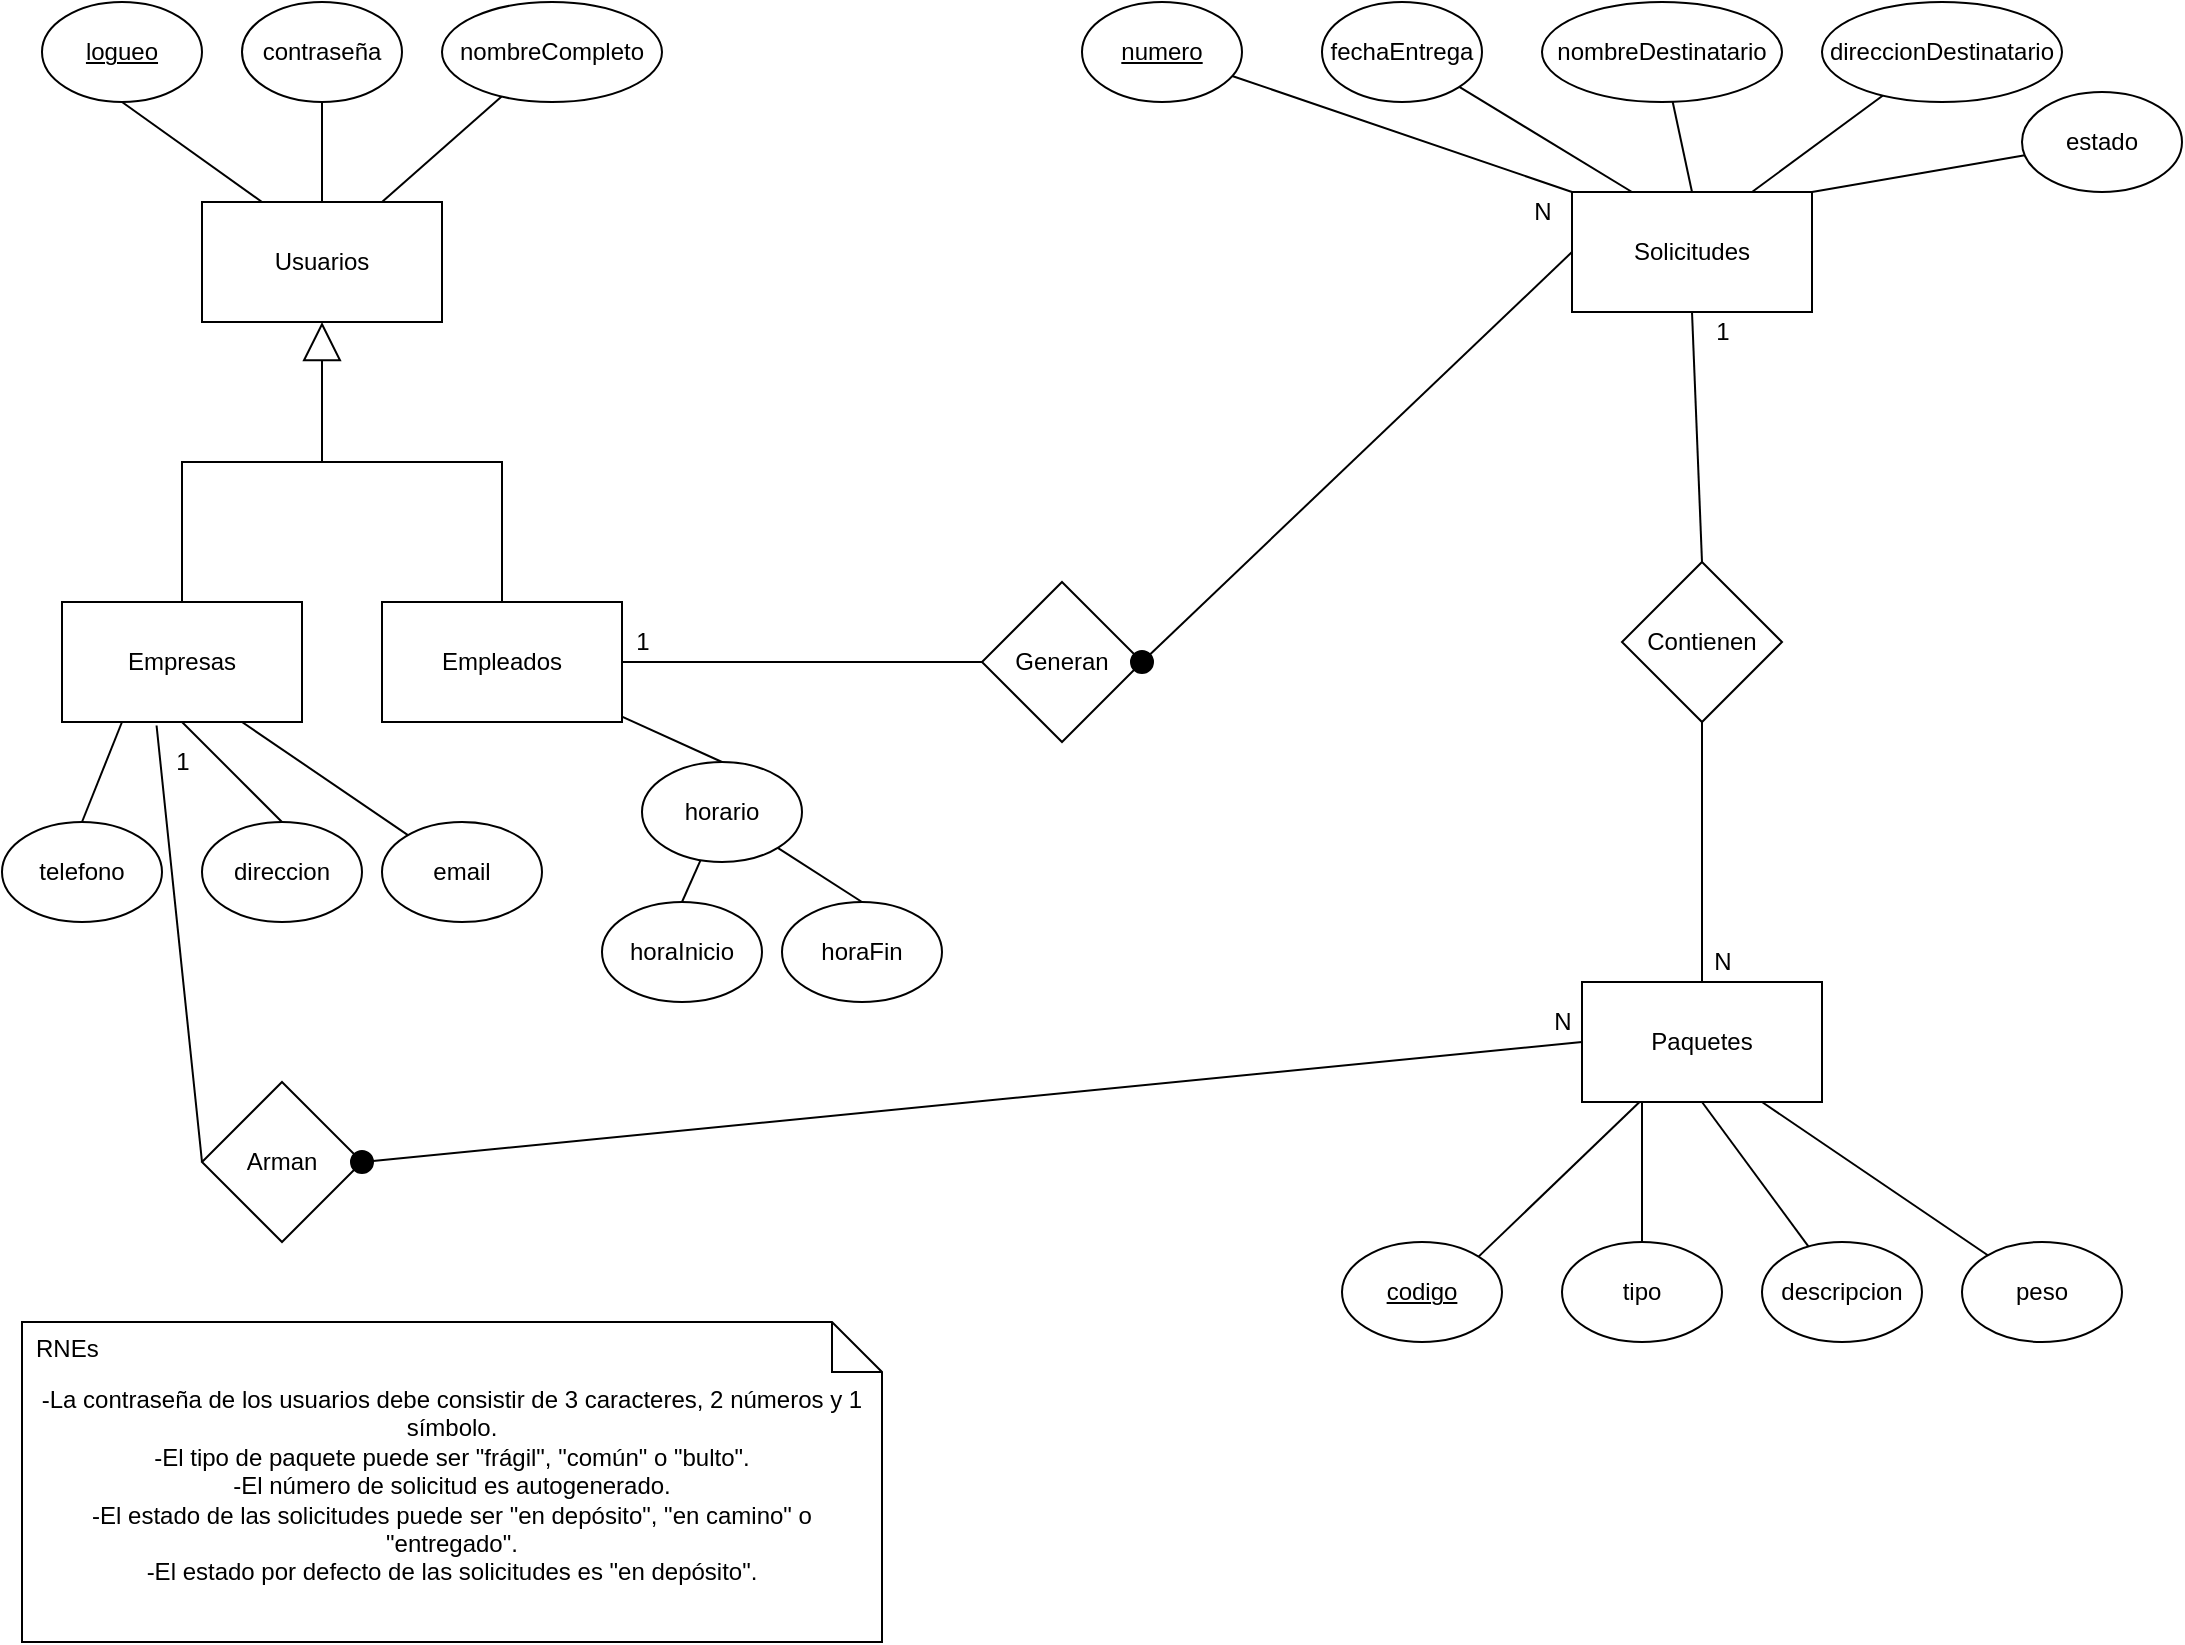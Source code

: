 <mxfile version="14.1.0"><diagram id="2tkwoxJqVXgljSDyg6jt" name="Page-1"><mxGraphModel dx="782" dy="472" grid="1" gridSize="10" guides="1" tooltips="1" connect="1" arrows="1" fold="1" page="1" pageScale="1" pageWidth="1100" pageHeight="850" math="0" shadow="0"><root><mxCell id="0"/><mxCell id="1" parent="0"/><mxCell id="aUkGh8IYDIH5MSNsxd3G-20" style="rounded=0;orthogonalLoop=1;jettySize=auto;html=1;entryX=0.5;entryY=1;entryDx=0;entryDy=0;endArrow=none;endFill=0;endSize=17;strokeWidth=1;exitX=0.25;exitY=0;exitDx=0;exitDy=0;" parent="1" source="aUkGh8IYDIH5MSNsxd3G-1" target="aUkGh8IYDIH5MSNsxd3G-4" edge="1"><mxGeometry relative="1" as="geometry"/></mxCell><mxCell id="aUkGh8IYDIH5MSNsxd3G-1" value="Usuarios" style="rounded=0;whiteSpace=wrap;html=1;" parent="1" vertex="1"><mxGeometry x="100" y="120" width="120" height="60" as="geometry"/></mxCell><mxCell id="aUkGh8IYDIH5MSNsxd3G-2" value="Solicitudes" style="rounded=0;whiteSpace=wrap;html=1;" parent="1" vertex="1"><mxGeometry x="785" y="115" width="120" height="60" as="geometry"/></mxCell><mxCell id="aUkGh8IYDIH5MSNsxd3G-17" style="edgeStyle=orthogonalEdgeStyle;rounded=0;orthogonalLoop=1;jettySize=auto;html=1;entryX=0.5;entryY=1;entryDx=0;entryDy=0;endArrow=block;endFill=0;strokeWidth=1;endSize=17;" parent="1" source="aUkGh8IYDIH5MSNsxd3G-3" target="aUkGh8IYDIH5MSNsxd3G-1" edge="1"><mxGeometry relative="1" as="geometry"><Array as="points"><mxPoint x="90" y="250"/><mxPoint x="160" y="250"/></Array></mxGeometry></mxCell><mxCell id="aUkGh8IYDIH5MSNsxd3G-32" style="edgeStyle=none;rounded=0;orthogonalLoop=1;jettySize=auto;html=1;entryX=0.5;entryY=0;entryDx=0;entryDy=0;endArrow=none;endFill=0;endSize=17;strokeWidth=1;exitX=0.25;exitY=1;exitDx=0;exitDy=0;" parent="1" source="aUkGh8IYDIH5MSNsxd3G-3" target="aUkGh8IYDIH5MSNsxd3G-29" edge="1"><mxGeometry relative="1" as="geometry"/></mxCell><mxCell id="aUkGh8IYDIH5MSNsxd3G-33" style="edgeStyle=none;rounded=0;orthogonalLoop=1;jettySize=auto;html=1;endArrow=none;endFill=0;endSize=17;strokeWidth=1;entryX=0.5;entryY=0;entryDx=0;entryDy=0;exitX=0.5;exitY=1;exitDx=0;exitDy=0;" parent="1" source="aUkGh8IYDIH5MSNsxd3G-3" target="aUkGh8IYDIH5MSNsxd3G-11" edge="1"><mxGeometry relative="1" as="geometry"/></mxCell><mxCell id="7rc_gNW1dqgFT3RlkiD--6" style="edgeStyle=none;rounded=0;orthogonalLoop=1;jettySize=auto;html=1;entryX=0;entryY=0.5;entryDx=0;entryDy=0;endArrow=none;endFill=0;endSize=11;exitX=0.394;exitY=1.029;exitDx=0;exitDy=0;exitPerimeter=0;" parent="1" source="aUkGh8IYDIH5MSNsxd3G-3" target="7rc_gNW1dqgFT3RlkiD--4" edge="1"><mxGeometry relative="1" as="geometry"><mxPoint x="120" y="580" as="sourcePoint"/></mxGeometry></mxCell><mxCell id="aUkGh8IYDIH5MSNsxd3G-3" value="Empresas" style="rounded=0;whiteSpace=wrap;html=1;" parent="1" vertex="1"><mxGeometry x="30" y="320" width="120" height="60" as="geometry"/></mxCell><mxCell id="aUkGh8IYDIH5MSNsxd3G-4" value="&lt;u&gt;logueo&lt;/u&gt;" style="ellipse;whiteSpace=wrap;html=1;" parent="1" vertex="1"><mxGeometry x="20" y="20" width="80" height="50" as="geometry"/></mxCell><mxCell id="aUkGh8IYDIH5MSNsxd3G-21" style="edgeStyle=none;rounded=0;orthogonalLoop=1;jettySize=auto;html=1;entryX=0.75;entryY=0;entryDx=0;entryDy=0;endArrow=none;endFill=0;endSize=17;strokeWidth=1;" parent="1" source="aUkGh8IYDIH5MSNsxd3G-10" target="aUkGh8IYDIH5MSNsxd3G-1" edge="1"><mxGeometry relative="1" as="geometry"/></mxCell><mxCell id="aUkGh8IYDIH5MSNsxd3G-10" value="nombreCompleto" style="ellipse;whiteSpace=wrap;html=1;" parent="1" vertex="1"><mxGeometry x="220" y="20" width="110" height="50" as="geometry"/></mxCell><mxCell id="aUkGh8IYDIH5MSNsxd3G-11" value="direccion" style="ellipse;whiteSpace=wrap;html=1;" parent="1" vertex="1"><mxGeometry x="100" y="430" width="80" height="50" as="geometry"/></mxCell><mxCell id="aUkGh8IYDIH5MSNsxd3G-12" value="&lt;u&gt;codigo&lt;/u&gt;" style="ellipse;whiteSpace=wrap;html=1;" parent="1" vertex="1"><mxGeometry x="670" y="640" width="80" height="50" as="geometry"/></mxCell><mxCell id="aUkGh8IYDIH5MSNsxd3G-18" style="edgeStyle=orthogonalEdgeStyle;rounded=0;orthogonalLoop=1;jettySize=auto;html=1;endArrow=none;endFill=0;exitX=0.5;exitY=0;exitDx=0;exitDy=0;" parent="1" edge="1"><mxGeometry relative="1" as="geometry"><mxPoint x="250" y="320" as="sourcePoint"/><mxPoint x="160" y="250" as="targetPoint"/><Array as="points"><mxPoint x="250" y="250"/><mxPoint x="164" y="250"/></Array></mxGeometry></mxCell><mxCell id="aUkGh8IYDIH5MSNsxd3G-40" style="edgeStyle=none;rounded=0;orthogonalLoop=1;jettySize=auto;html=1;entryX=0.5;entryY=0;entryDx=0;entryDy=0;endArrow=none;endFill=0;endSize=17;strokeWidth=1;" parent="1" source="aUkGh8IYDIH5MSNsxd3G-13" target="aUkGh8IYDIH5MSNsxd3G-38" edge="1"><mxGeometry relative="1" as="geometry"/></mxCell><mxCell id="aUkGh8IYDIH5MSNsxd3G-66" style="edgeStyle=none;rounded=0;orthogonalLoop=1;jettySize=auto;html=1;endArrow=none;endFill=0;endSize=17;strokeWidth=1;entryX=0;entryY=0.5;entryDx=0;entryDy=0;" parent="1" source="aUkGh8IYDIH5MSNsxd3G-13" target="aUkGh8IYDIH5MSNsxd3G-67" edge="1"><mxGeometry relative="1" as="geometry"><mxPoint x="410" y="350" as="targetPoint"/></mxGeometry></mxCell><mxCell id="aUkGh8IYDIH5MSNsxd3G-13" value="Empleados" style="rounded=0;whiteSpace=wrap;html=1;" parent="1" vertex="1"><mxGeometry x="190" y="320" width="120" height="60" as="geometry"/></mxCell><mxCell id="aUkGh8IYDIH5MSNsxd3G-24" style="edgeStyle=none;rounded=0;orthogonalLoop=1;jettySize=auto;html=1;entryX=0.5;entryY=0;entryDx=0;entryDy=0;endArrow=none;endFill=0;endSize=17;strokeWidth=1;" parent="1" source="aUkGh8IYDIH5MSNsxd3G-22" target="aUkGh8IYDIH5MSNsxd3G-1" edge="1"><mxGeometry relative="1" as="geometry"/></mxCell><mxCell id="aUkGh8IYDIH5MSNsxd3G-22" value="contraseña" style="ellipse;whiteSpace=wrap;html=1;" parent="1" vertex="1"><mxGeometry x="120" y="20" width="80" height="50" as="geometry"/></mxCell><mxCell id="aUkGh8IYDIH5MSNsxd3G-25" value="-La contraseña de los usuarios debe consistir de 3 caracteres, 2 números y 1 símbolo.&lt;br&gt;-El tipo de paquete puede ser &quot;frágil&quot;, &quot;común&quot; o &quot;bulto&quot;.&lt;br&gt;-El número de solicitud es autogenerado.&lt;br&gt;-El estado de las solicitudes puede ser &quot;en depósito&quot;, &quot;en camino&quot; o &quot;entregado&quot;.&lt;br&gt;-El estado por defecto de las solicitudes es &quot;en depósito&quot;." style="shape=note2;boundedLbl=1;whiteSpace=wrap;html=1;size=25;verticalAlign=top;align=center;" parent="1" vertex="1"><mxGeometry x="10" y="680" width="430" height="160" as="geometry"/></mxCell><mxCell id="aUkGh8IYDIH5MSNsxd3G-26" value="RNEs" style="resizeWidth=1;part=1;strokeColor=none;fillColor=none;align=left;spacingLeft=5;" parent="aUkGh8IYDIH5MSNsxd3G-25" vertex="1"><mxGeometry width="430" height="25" relative="1" as="geometry"/></mxCell><mxCell id="aUkGh8IYDIH5MSNsxd3G-29" value="telefono" style="ellipse;whiteSpace=wrap;html=1;" parent="1" vertex="1"><mxGeometry y="430" width="80" height="50" as="geometry"/></mxCell><mxCell id="aUkGh8IYDIH5MSNsxd3G-34" style="edgeStyle=none;rounded=0;orthogonalLoop=1;jettySize=auto;html=1;entryX=0.75;entryY=1;entryDx=0;entryDy=0;endArrow=none;endFill=0;endSize=17;strokeWidth=1;" parent="1" source="aUkGh8IYDIH5MSNsxd3G-31" target="aUkGh8IYDIH5MSNsxd3G-3" edge="1"><mxGeometry relative="1" as="geometry"/></mxCell><mxCell id="aUkGh8IYDIH5MSNsxd3G-31" value="email" style="ellipse;whiteSpace=wrap;html=1;" parent="1" vertex="1"><mxGeometry x="190" y="430" width="80" height="50" as="geometry"/></mxCell><mxCell id="aUkGh8IYDIH5MSNsxd3G-41" style="edgeStyle=none;rounded=0;orthogonalLoop=1;jettySize=auto;html=1;entryX=0.5;entryY=0;entryDx=0;entryDy=0;endArrow=none;endFill=0;endSize=17;strokeWidth=1;" parent="1" source="aUkGh8IYDIH5MSNsxd3G-38" target="aUkGh8IYDIH5MSNsxd3G-39" edge="1"><mxGeometry relative="1" as="geometry"/></mxCell><mxCell id="aUkGh8IYDIH5MSNsxd3G-43" style="edgeStyle=none;rounded=0;orthogonalLoop=1;jettySize=auto;html=1;entryX=0.5;entryY=0;entryDx=0;entryDy=0;endArrow=none;endFill=0;endSize=17;strokeWidth=1;" parent="1" source="aUkGh8IYDIH5MSNsxd3G-38" target="aUkGh8IYDIH5MSNsxd3G-42" edge="1"><mxGeometry relative="1" as="geometry"/></mxCell><mxCell id="aUkGh8IYDIH5MSNsxd3G-38" value="horario" style="ellipse;whiteSpace=wrap;html=1;" parent="1" vertex="1"><mxGeometry x="320" y="400" width="80" height="50" as="geometry"/></mxCell><mxCell id="aUkGh8IYDIH5MSNsxd3G-39" value="horaInicio" style="ellipse;whiteSpace=wrap;html=1;" parent="1" vertex="1"><mxGeometry x="300" y="470" width="80" height="50" as="geometry"/></mxCell><mxCell id="aUkGh8IYDIH5MSNsxd3G-42" value="horaFin" style="ellipse;whiteSpace=wrap;html=1;" parent="1" vertex="1"><mxGeometry x="390" y="470" width="80" height="50" as="geometry"/></mxCell><mxCell id="aUkGh8IYDIH5MSNsxd3G-49" style="edgeStyle=none;rounded=0;orthogonalLoop=1;jettySize=auto;html=1;entryX=1;entryY=0;entryDx=0;entryDy=0;endArrow=none;endFill=0;endSize=17;strokeWidth=1;" parent="1" source="aUkGh8IYDIH5MSNsxd3G-44" target="aUkGh8IYDIH5MSNsxd3G-12" edge="1"><mxGeometry relative="1" as="geometry"/></mxCell><mxCell id="aUkGh8IYDIH5MSNsxd3G-44" value="Paquetes" style="rounded=0;whiteSpace=wrap;html=1;" parent="1" vertex="1"><mxGeometry x="790" y="510" width="120" height="60" as="geometry"/></mxCell><mxCell id="aUkGh8IYDIH5MSNsxd3G-51" style="edgeStyle=none;rounded=0;orthogonalLoop=1;jettySize=auto;html=1;entryX=0.25;entryY=1;entryDx=0;entryDy=0;endArrow=none;endFill=0;endSize=17;strokeWidth=1;" parent="1" source="aUkGh8IYDIH5MSNsxd3G-46" target="aUkGh8IYDIH5MSNsxd3G-44" edge="1"><mxGeometry relative="1" as="geometry"/></mxCell><mxCell id="aUkGh8IYDIH5MSNsxd3G-46" value="tipo" style="ellipse;whiteSpace=wrap;html=1;" parent="1" vertex="1"><mxGeometry x="780" y="640" width="80" height="50" as="geometry"/></mxCell><mxCell id="aUkGh8IYDIH5MSNsxd3G-52" style="edgeStyle=none;rounded=0;orthogonalLoop=1;jettySize=auto;html=1;entryX=0.5;entryY=1;entryDx=0;entryDy=0;endArrow=none;endFill=0;endSize=17;strokeWidth=1;" parent="1" source="aUkGh8IYDIH5MSNsxd3G-47" target="aUkGh8IYDIH5MSNsxd3G-44" edge="1"><mxGeometry relative="1" as="geometry"/></mxCell><mxCell id="aUkGh8IYDIH5MSNsxd3G-47" value="descripcion" style="ellipse;whiteSpace=wrap;html=1;" parent="1" vertex="1"><mxGeometry x="880" y="640" width="80" height="50" as="geometry"/></mxCell><mxCell id="aUkGh8IYDIH5MSNsxd3G-53" style="edgeStyle=none;rounded=0;orthogonalLoop=1;jettySize=auto;html=1;entryX=0.75;entryY=1;entryDx=0;entryDy=0;endArrow=none;endFill=0;endSize=17;strokeWidth=1;" parent="1" source="aUkGh8IYDIH5MSNsxd3G-48" target="aUkGh8IYDIH5MSNsxd3G-44" edge="1"><mxGeometry relative="1" as="geometry"/></mxCell><mxCell id="aUkGh8IYDIH5MSNsxd3G-48" value="peso" style="ellipse;whiteSpace=wrap;html=1;" parent="1" vertex="1"><mxGeometry x="980" y="640" width="80" height="50" as="geometry"/></mxCell><mxCell id="aUkGh8IYDIH5MSNsxd3G-61" style="edgeStyle=none;rounded=0;orthogonalLoop=1;jettySize=auto;html=1;entryX=0;entryY=0;entryDx=0;entryDy=0;endArrow=none;endFill=0;endSize=17;strokeWidth=1;" parent="1" source="aUkGh8IYDIH5MSNsxd3G-57" target="aUkGh8IYDIH5MSNsxd3G-2" edge="1"><mxGeometry relative="1" as="geometry"/></mxCell><mxCell id="aUkGh8IYDIH5MSNsxd3G-57" value="&lt;u&gt;numero&lt;/u&gt;" style="ellipse;whiteSpace=wrap;html=1;" parent="1" vertex="1"><mxGeometry x="540" y="20" width="80" height="50" as="geometry"/></mxCell><mxCell id="aUkGh8IYDIH5MSNsxd3G-62" style="edgeStyle=none;rounded=0;orthogonalLoop=1;jettySize=auto;html=1;entryX=0.25;entryY=0;entryDx=0;entryDy=0;endArrow=none;endFill=0;endSize=17;strokeWidth=1;" parent="1" source="aUkGh8IYDIH5MSNsxd3G-58" target="aUkGh8IYDIH5MSNsxd3G-2" edge="1"><mxGeometry relative="1" as="geometry"/></mxCell><mxCell id="aUkGh8IYDIH5MSNsxd3G-58" value="fechaEntrega" style="ellipse;whiteSpace=wrap;html=1;" parent="1" vertex="1"><mxGeometry x="660" y="20" width="80" height="50" as="geometry"/></mxCell><mxCell id="aUkGh8IYDIH5MSNsxd3G-63" style="edgeStyle=none;rounded=0;orthogonalLoop=1;jettySize=auto;html=1;entryX=0.5;entryY=0;entryDx=0;entryDy=0;endArrow=none;endFill=0;endSize=17;strokeWidth=1;" parent="1" source="aUkGh8IYDIH5MSNsxd3G-59" target="aUkGh8IYDIH5MSNsxd3G-2" edge="1"><mxGeometry relative="1" as="geometry"/></mxCell><mxCell id="aUkGh8IYDIH5MSNsxd3G-59" value="nombreDestinatario" style="ellipse;whiteSpace=wrap;html=1;" parent="1" vertex="1"><mxGeometry x="770" y="20" width="120" height="50" as="geometry"/></mxCell><mxCell id="aUkGh8IYDIH5MSNsxd3G-64" style="edgeStyle=none;rounded=0;orthogonalLoop=1;jettySize=auto;html=1;entryX=0.75;entryY=0;entryDx=0;entryDy=0;endArrow=none;endFill=0;endSize=17;strokeWidth=1;" parent="1" source="aUkGh8IYDIH5MSNsxd3G-60" target="aUkGh8IYDIH5MSNsxd3G-2" edge="1"><mxGeometry relative="1" as="geometry"/></mxCell><mxCell id="aUkGh8IYDIH5MSNsxd3G-60" value="direccionDestinatario" style="ellipse;whiteSpace=wrap;html=1;" parent="1" vertex="1"><mxGeometry x="910" y="20" width="120" height="50" as="geometry"/></mxCell><mxCell id="aUkGh8IYDIH5MSNsxd3G-65" value="Contienen" style="rhombus;whiteSpace=wrap;html=1;" parent="1" vertex="1"><mxGeometry x="810" y="300" width="80" height="80" as="geometry"/></mxCell><mxCell id="aUkGh8IYDIH5MSNsxd3G-67" value="Generan" style="rhombus;whiteSpace=wrap;html=1;" parent="1" vertex="1"><mxGeometry x="490" y="310" width="80" height="80" as="geometry"/></mxCell><mxCell id="aUkGh8IYDIH5MSNsxd3G-72" style="edgeStyle=none;rounded=0;orthogonalLoop=1;jettySize=auto;html=1;entryX=1;entryY=0;entryDx=0;entryDy=0;endArrow=none;endFill=0;endSize=17;strokeWidth=1;" parent="1" source="aUkGh8IYDIH5MSNsxd3G-71" target="aUkGh8IYDIH5MSNsxd3G-2" edge="1"><mxGeometry relative="1" as="geometry"/></mxCell><mxCell id="aUkGh8IYDIH5MSNsxd3G-71" value="estado" style="ellipse;whiteSpace=wrap;html=1;" parent="1" vertex="1"><mxGeometry x="1010" y="65" width="80" height="50" as="geometry"/></mxCell><mxCell id="aUkGh8IYDIH5MSNsxd3G-73" value="N" style="text;html=1;align=center;verticalAlign=middle;resizable=0;points=[];autosize=1;" parent="1" vertex="1"><mxGeometry x="850" y="490" width="20" height="20" as="geometry"/></mxCell><mxCell id="aUkGh8IYDIH5MSNsxd3G-74" value="1" style="text;html=1;align=center;verticalAlign=middle;resizable=0;points=[];autosize=1;" parent="1" vertex="1"><mxGeometry x="850" y="175" width="20" height="20" as="geometry"/></mxCell><mxCell id="aUkGh8IYDIH5MSNsxd3G-70" style="edgeStyle=none;rounded=0;orthogonalLoop=1;jettySize=auto;html=1;entryX=0.5;entryY=0;entryDx=0;entryDy=0;endArrow=none;endFill=0;endSize=11;strokeWidth=1;exitX=0.5;exitY=1;exitDx=0;exitDy=0;" parent="1" source="aUkGh8IYDIH5MSNsxd3G-2" target="aUkGh8IYDIH5MSNsxd3G-65" edge="1"><mxGeometry relative="1" as="geometry"><mxPoint x="960" y="290" as="sourcePoint"/></mxGeometry></mxCell><mxCell id="aUkGh8IYDIH5MSNsxd3G-75" value="1" style="text;html=1;align=center;verticalAlign=middle;resizable=0;points=[];autosize=1;" parent="1" vertex="1"><mxGeometry x="310" y="330" width="20" height="20" as="geometry"/></mxCell><mxCell id="aUkGh8IYDIH5MSNsxd3G-76" value="N" style="text;html=1;align=center;verticalAlign=middle;resizable=0;points=[];autosize=1;" parent="1" vertex="1"><mxGeometry x="760" y="115" width="20" height="20" as="geometry"/></mxCell><mxCell id="aUkGh8IYDIH5MSNsxd3G-68" style="edgeStyle=none;rounded=0;orthogonalLoop=1;jettySize=auto;html=1;entryX=1;entryY=0.5;entryDx=0;entryDy=0;endArrow=oval;endFill=1;endSize=11;strokeWidth=1;exitX=0;exitY=0.5;exitDx=0;exitDy=0;" parent="1" source="aUkGh8IYDIH5MSNsxd3G-2" target="aUkGh8IYDIH5MSNsxd3G-67" edge="1"><mxGeometry relative="1" as="geometry"/></mxCell><mxCell id="7rc_gNW1dqgFT3RlkiD--2" style="rounded=0;orthogonalLoop=1;jettySize=auto;html=1;entryX=0.5;entryY=1;entryDx=0;entryDy=0;endArrow=none;endFill=0;endSize=11;" parent="1" source="aUkGh8IYDIH5MSNsxd3G-44" target="aUkGh8IYDIH5MSNsxd3G-65" edge="1"><mxGeometry relative="1" as="geometry"/></mxCell><mxCell id="7rc_gNW1dqgFT3RlkiD--4" value="Arman" style="rhombus;whiteSpace=wrap;html=1;" parent="1" vertex="1"><mxGeometry x="100" y="560" width="80" height="80" as="geometry"/></mxCell><mxCell id="7rc_gNW1dqgFT3RlkiD--7" value="1" style="text;html=1;align=center;verticalAlign=middle;resizable=0;points=[];autosize=1;" parent="1" vertex="1"><mxGeometry x="80" y="390" width="20" height="20" as="geometry"/></mxCell><mxCell id="7rc_gNW1dqgFT3RlkiD--8" value="N" style="text;html=1;align=center;verticalAlign=middle;resizable=0;points=[];autosize=1;" parent="1" vertex="1"><mxGeometry x="770" y="520" width="20" height="20" as="geometry"/></mxCell><mxCell id="7rc_gNW1dqgFT3RlkiD--5" style="edgeStyle=none;rounded=0;orthogonalLoop=1;jettySize=auto;html=1;entryX=1;entryY=0.5;entryDx=0;entryDy=0;endArrow=oval;endFill=1;endSize=11;exitX=0;exitY=0.5;exitDx=0;exitDy=0;" parent="1" source="aUkGh8IYDIH5MSNsxd3G-44" target="7rc_gNW1dqgFT3RlkiD--4" edge="1"><mxGeometry relative="1" as="geometry"/></mxCell></root></mxGraphModel></diagram></mxfile>